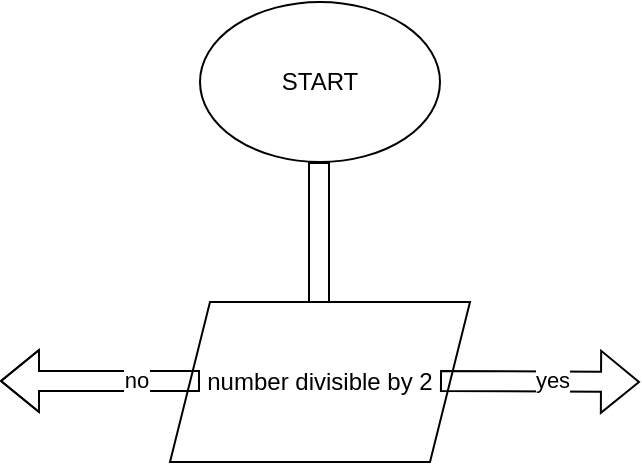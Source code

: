 <mxfile version="26.0.16">
  <diagram name="Page-1" id="kvb2IlEvXn5Aqq7DSN7x">
    <mxGraphModel dx="829" dy="344" grid="1" gridSize="10" guides="1" tooltips="1" connect="1" arrows="1" fold="1" page="1" pageScale="1" pageWidth="850" pageHeight="1100" math="0" shadow="0">
      <root>
        <mxCell id="0" />
        <mxCell id="1" parent="0" />
        <mxCell id="cfesc5ldZ6rkKSOXcKPR-1" value="START" style="ellipse;whiteSpace=wrap;html=1;" parent="1" vertex="1">
          <mxGeometry x="260" y="10" width="120" height="80" as="geometry" />
        </mxCell>
        <mxCell id="cfesc5ldZ6rkKSOXcKPR-2" value="" style="shape=flexArrow;endArrow=classic;html=1;rounded=0;" parent="1" edge="1">
          <mxGeometry width="50" height="50" relative="1" as="geometry">
            <mxPoint x="319.5" y="90" as="sourcePoint" />
            <mxPoint x="319.5" y="201.14" as="targetPoint" />
            <Array as="points">
              <mxPoint x="319.5" y="160" />
            </Array>
          </mxGeometry>
        </mxCell>
        <mxCell id="cfesc5ldZ6rkKSOXcKPR-3" value="number divisible by 2" style="shape=parallelogram;perimeter=parallelogramPerimeter;whiteSpace=wrap;html=1;fixedSize=1;" parent="1" vertex="1">
          <mxGeometry x="245" y="160" width="150" height="80" as="geometry" />
        </mxCell>
        <mxCell id="cfesc5ldZ6rkKSOXcKPR-5" value="" style="shape=flexArrow;endArrow=classic;html=1;rounded=0;" parent="1" edge="1">
          <mxGeometry width="50" height="50" relative="1" as="geometry">
            <mxPoint x="380" y="199.5" as="sourcePoint" />
            <mxPoint x="480" y="200" as="targetPoint" />
            <Array as="points" />
          </mxGeometry>
        </mxCell>
        <mxCell id="cfesc5ldZ6rkKSOXcKPR-8" value="yes" style="edgeLabel;html=1;align=center;verticalAlign=middle;resizable=0;points=[];" parent="cfesc5ldZ6rkKSOXcKPR-5" vertex="1" connectable="0">
          <mxGeometry x="0.119" y="1" relative="1" as="geometry">
            <mxPoint as="offset" />
          </mxGeometry>
        </mxCell>
        <mxCell id="cfesc5ldZ6rkKSOXcKPR-6" value="" style="shape=flexArrow;endArrow=classic;html=1;rounded=0;" parent="1" edge="1">
          <mxGeometry width="50" height="50" relative="1" as="geometry">
            <mxPoint x="260" y="199.5" as="sourcePoint" />
            <mxPoint x="160" y="199.5" as="targetPoint" />
            <Array as="points">
              <mxPoint x="180" y="199.5" />
            </Array>
          </mxGeometry>
        </mxCell>
        <mxCell id="cfesc5ldZ6rkKSOXcKPR-9" value="no" style="edgeLabel;html=1;align=center;verticalAlign=middle;resizable=0;points=[];" parent="cfesc5ldZ6rkKSOXcKPR-6" vertex="1" connectable="0">
          <mxGeometry x="-0.36" y="-1" relative="1" as="geometry">
            <mxPoint as="offset" />
          </mxGeometry>
        </mxCell>
      </root>
    </mxGraphModel>
  </diagram>
</mxfile>

